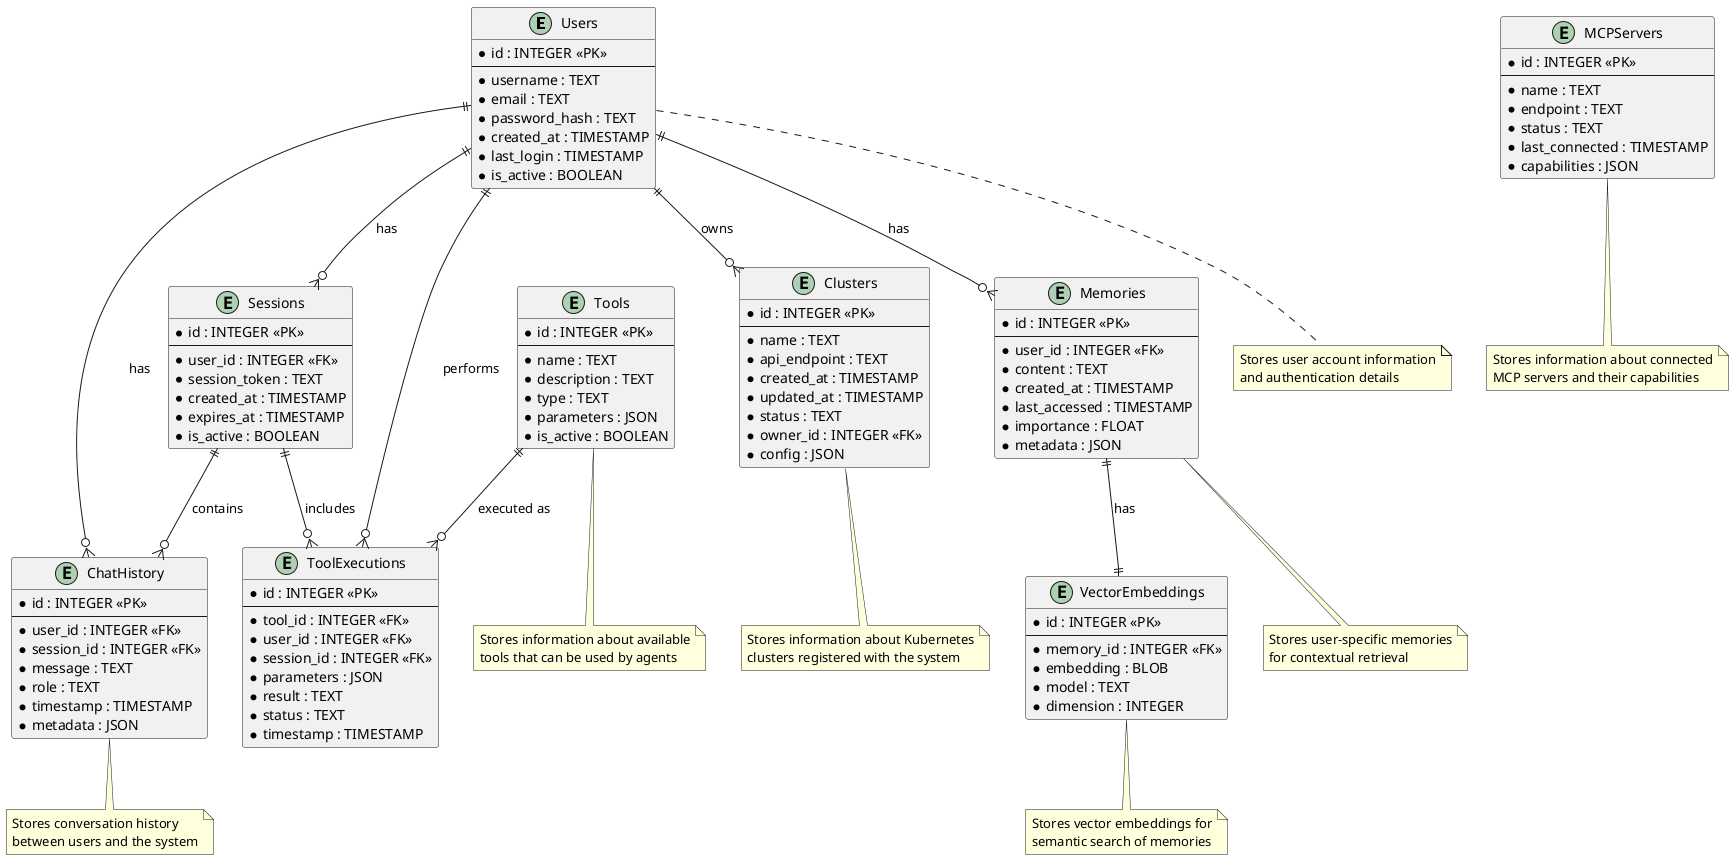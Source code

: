 @startuml Database Schema

' Define the entities
entity "Users" as users {
  * id : INTEGER <<PK>>
  --
  * username : TEXT
  * email : TEXT
  * password_hash : TEXT
  * created_at : TIMESTAMP
  * last_login : TIMESTAMP
  * is_active : BOOLEAN
}

entity "Sessions" as sessions {
  * id : INTEGER <<PK>>
  --
  * user_id : INTEGER <<FK>>
  * session_token : TEXT
  * created_at : TIMESTAMP
  * expires_at : TIMESTAMP
  * is_active : BOOLEAN
}

entity "Clusters" as clusters {
  * id : INTEGER <<PK>>
  --
  * name : TEXT
  * api_endpoint : TEXT
  * created_at : TIMESTAMP
  * updated_at : TIMESTAMP
  * status : TEXT
  * owner_id : INTEGER <<FK>>
  * config : JSON
}

entity "Memories" as memories {
  * id : INTEGER <<PK>>
  --
  * user_id : INTEGER <<FK>>
  * content : TEXT
  * created_at : TIMESTAMP
  * last_accessed : TIMESTAMP
  * importance : FLOAT
  * metadata : JSON
}

entity "VectorEmbeddings" as embeddings {
  * id : INTEGER <<PK>>
  --
  * memory_id : INTEGER <<FK>>
  * embedding : BLOB
  * model : TEXT
  * dimension : INTEGER
}

entity "ChatHistory" as chat_history {
  * id : INTEGER <<PK>>
  --
  * user_id : INTEGER <<FK>>
  * session_id : INTEGER <<FK>>
  * message : TEXT
  * role : TEXT
  * timestamp : TIMESTAMP
  * metadata : JSON
}

entity "Tools" as tools {
  * id : INTEGER <<PK>>
  --
  * name : TEXT
  * description : TEXT
  * type : TEXT
  * parameters : JSON
  * is_active : BOOLEAN
}

entity "ToolExecutions" as tool_executions {
  * id : INTEGER <<PK>>
  --
  * tool_id : INTEGER <<FK>>
  * user_id : INTEGER <<FK>>
  * session_id : INTEGER <<FK>>
  * parameters : JSON
  * result : TEXT
  * status : TEXT
  * timestamp : TIMESTAMP
}

entity "MCPServers" as mcp_servers {
  * id : INTEGER <<PK>>
  --
  * name : TEXT
  * endpoint : TEXT
  * status : TEXT
  * last_connected : TIMESTAMP
  * capabilities : JSON
}

' Define relationships
users ||--o{ sessions : "has"
users ||--o{ clusters : "owns"
users ||--o{ memories : "has"
users ||--o{ chat_history : "has"
users ||--o{ tool_executions : "performs"

sessions ||--o{ chat_history : "contains"
sessions ||--o{ tool_executions : "includes"

memories ||--|| embeddings : "has"

tools ||--o{ tool_executions : "executed as"

' Add notes
note bottom of users
  Stores user account information
  and authentication details
end note

note bottom of clusters
  Stores information about Kubernetes
  clusters registered with the system
end note

note bottom of memories
  Stores user-specific memories
  for contextual retrieval
end note

note bottom of embeddings
  Stores vector embeddings for
  semantic search of memories
end note

note bottom of chat_history
  Stores conversation history
  between users and the system
end note

note bottom of tools
  Stores information about available
  tools that can be used by agents
end note

note bottom of mcp_servers
  Stores information about connected
  MCP servers and their capabilities
end note

@enduml

